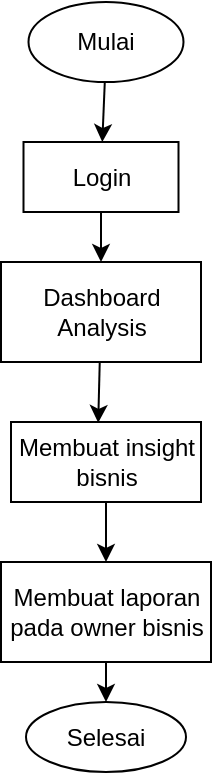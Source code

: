<mxfile>
    <diagram id="142HFvvuKPKxYt3iVCHt" name="Page-1">
        <mxGraphModel dx="613" dy="335" grid="1" gridSize="10" guides="1" tooltips="1" connect="1" arrows="1" fold="1" page="0" pageScale="1" pageWidth="850" pageHeight="1100" math="0" shadow="0">
            <root>
                <mxCell id="0"/>
                <mxCell id="1" parent="0"/>
                <mxCell id="7" value="" style="edgeStyle=none;html=1;" edge="1" parent="1" source="2" target="6">
                    <mxGeometry relative="1" as="geometry"/>
                </mxCell>
                <mxCell id="2" value="Mulai" style="ellipse;whiteSpace=wrap;html=1;" vertex="1" parent="1">
                    <mxGeometry x="136.25" width="77.5" height="40" as="geometry"/>
                </mxCell>
                <mxCell id="13" style="edgeStyle=none;html=1;" edge="1" parent="1" source="3" target="4">
                    <mxGeometry relative="1" as="geometry"/>
                </mxCell>
                <mxCell id="3" value="Membuat insight bisnis" style="rounded=0;whiteSpace=wrap;html=1;" vertex="1" parent="1">
                    <mxGeometry x="127.5" y="210" width="95" height="40" as="geometry"/>
                </mxCell>
                <mxCell id="15" value="" style="edgeStyle=none;html=1;" edge="1" parent="1" source="4" target="14">
                    <mxGeometry relative="1" as="geometry"/>
                </mxCell>
                <mxCell id="4" value="Membuat laporan pada owner bisnis" style="whiteSpace=wrap;html=1;rounded=0;" vertex="1" parent="1">
                    <mxGeometry x="122.5" y="280" width="105" height="50" as="geometry"/>
                </mxCell>
                <mxCell id="10" style="edgeStyle=none;html=1;entryX=0.5;entryY=0;entryDx=0;entryDy=0;" edge="1" parent="1" source="6" target="8">
                    <mxGeometry relative="1" as="geometry"/>
                </mxCell>
                <mxCell id="6" value="Login" style="whiteSpace=wrap;html=1;" vertex="1" parent="1">
                    <mxGeometry x="133.75" y="70" width="77.5" height="35" as="geometry"/>
                </mxCell>
                <mxCell id="8" value="Dashboard Analysis" style="rounded=0;whiteSpace=wrap;html=1;" vertex="1" parent="1">
                    <mxGeometry x="122.5" y="130" width="100" height="50" as="geometry"/>
                </mxCell>
                <mxCell id="11" style="edgeStyle=none;html=1;entryX=0.459;entryY=0.011;entryDx=0;entryDy=0;entryPerimeter=0;" edge="1" parent="1" source="8" target="3">
                    <mxGeometry relative="1" as="geometry"/>
                </mxCell>
                <mxCell id="14" value="Selesai" style="ellipse;whiteSpace=wrap;html=1;rounded=0;" vertex="1" parent="1">
                    <mxGeometry x="135" y="350" width="80" height="35" as="geometry"/>
                </mxCell>
            </root>
        </mxGraphModel>
    </diagram>
</mxfile>
